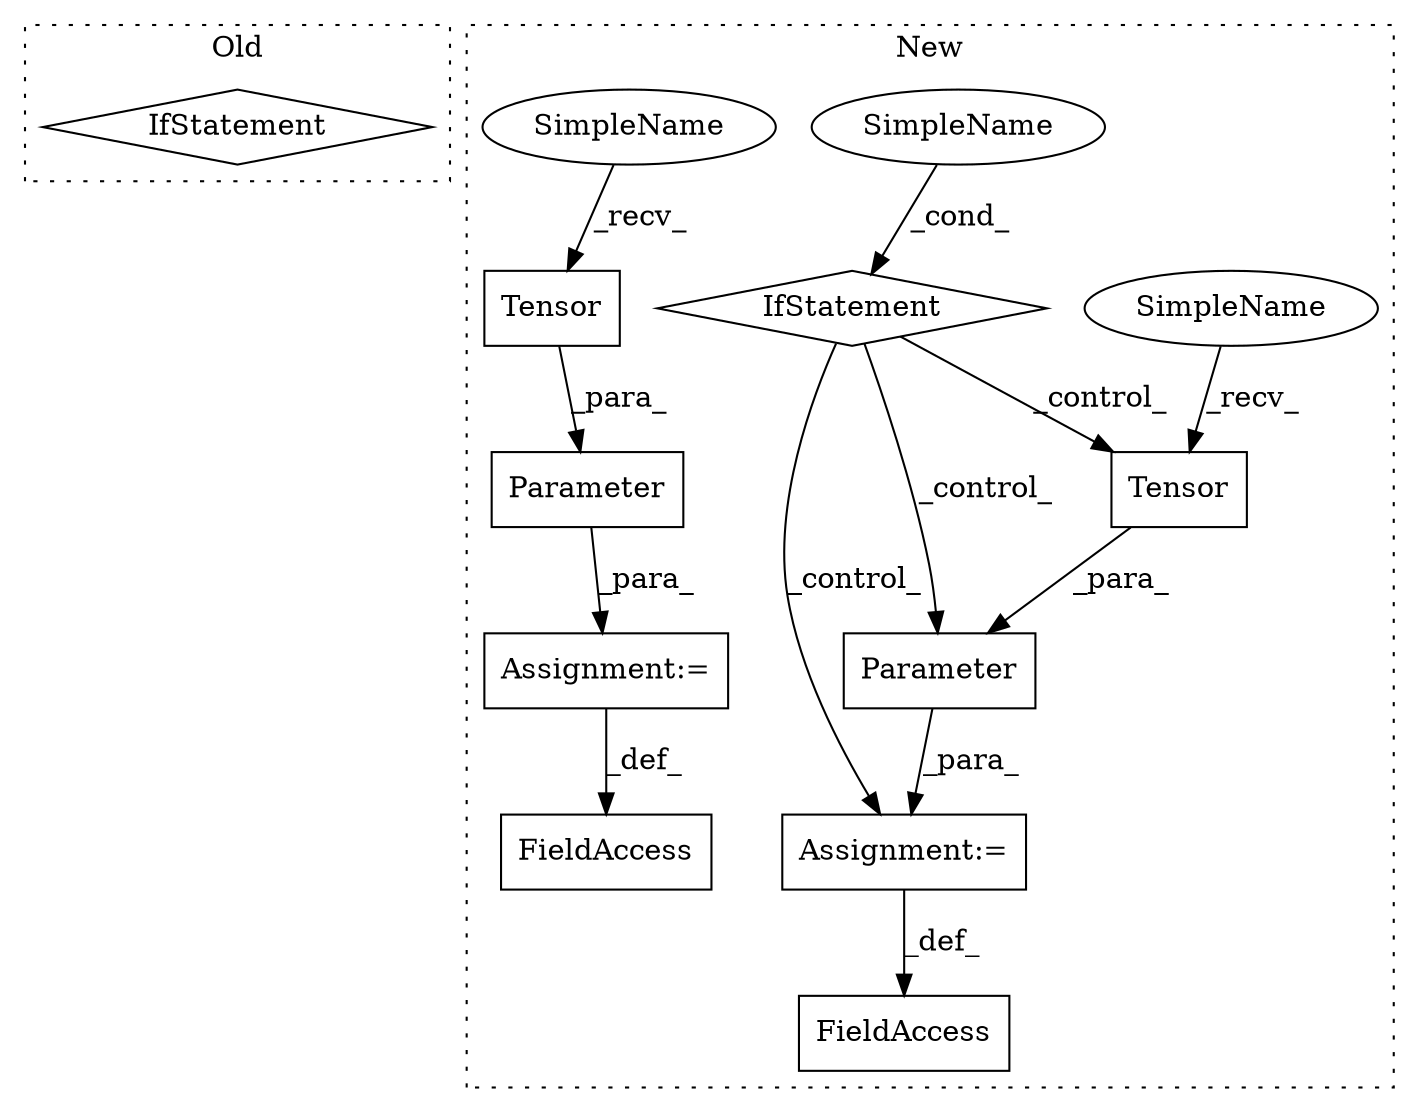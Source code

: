 digraph G {
subgraph cluster0 {
1 [label="IfStatement" a="25" s="839" l="3" shape="diamond"];
label = "Old";
style="dotted";
}
subgraph cluster1 {
2 [label="Parameter" a="32" s="1023,1071" l="10,1" shape="box"];
3 [label="Assignment:=" a="7" s="1022" l="1" shape="box"];
4 [label="FieldAccess" a="22" s="1011" l="11" shape="box"];
5 [label="Tensor" a="32" s="1039,1070" l="7,1" shape="box"];
6 [label="Tensor" a="32" s="1128,1160" l="7,1" shape="box"];
7 [label="FieldAccess" a="22" s="1102" l="9" shape="box"];
8 [label="Parameter" a="32" s="1112,1161" l="10,1" shape="box"];
9 [label="Assignment:=" a="7" s="1111" l="1" shape="box"];
10 [label="IfStatement" a="25" s="1084,1092" l="4,2" shape="diamond"];
11 [label="SimpleName" a="42" s="1088" l="4" shape="ellipse"];
12 [label="SimpleName" a="42" s="1033" l="5" shape="ellipse"];
13 [label="SimpleName" a="42" s="1122" l="5" shape="ellipse"];
label = "New";
style="dotted";
}
2 -> 3 [label="_para_"];
3 -> 4 [label="_def_"];
5 -> 2 [label="_para_"];
6 -> 8 [label="_para_"];
8 -> 9 [label="_para_"];
9 -> 7 [label="_def_"];
10 -> 6 [label="_control_"];
10 -> 9 [label="_control_"];
10 -> 8 [label="_control_"];
11 -> 10 [label="_cond_"];
12 -> 5 [label="_recv_"];
13 -> 6 [label="_recv_"];
}